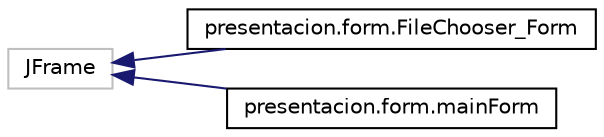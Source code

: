 digraph "Graphical Class Hierarchy"
{
  edge [fontname="Helvetica",fontsize="10",labelfontname="Helvetica",labelfontsize="10"];
  node [fontname="Helvetica",fontsize="10",shape=record];
  rankdir="LR";
  Node12 [label="JFrame",height=0.2,width=0.4,color="grey75", fillcolor="white", style="filled"];
  Node12 -> Node0 [dir="back",color="midnightblue",fontsize="10",style="solid",fontname="Helvetica"];
  Node0 [label="presentacion.form.FileChooser_Form",height=0.2,width=0.4,color="black", fillcolor="white", style="filled",URL="$classpresentacion_1_1form_1_1FileChooser__Form.html",tooltip="Clase del form para seleccionar un Path a un fichero/carpeta. "];
  Node12 -> Node14 [dir="back",color="midnightblue",fontsize="10",style="solid",fontname="Helvetica"];
  Node14 [label="presentacion.form.mainForm",height=0.2,width=0.4,color="black", fillcolor="white", style="filled",URL="$classpresentacion_1_1form_1_1mainForm.html",tooltip="Clase del form principal de la interfíçicie gráfica. "];
}
